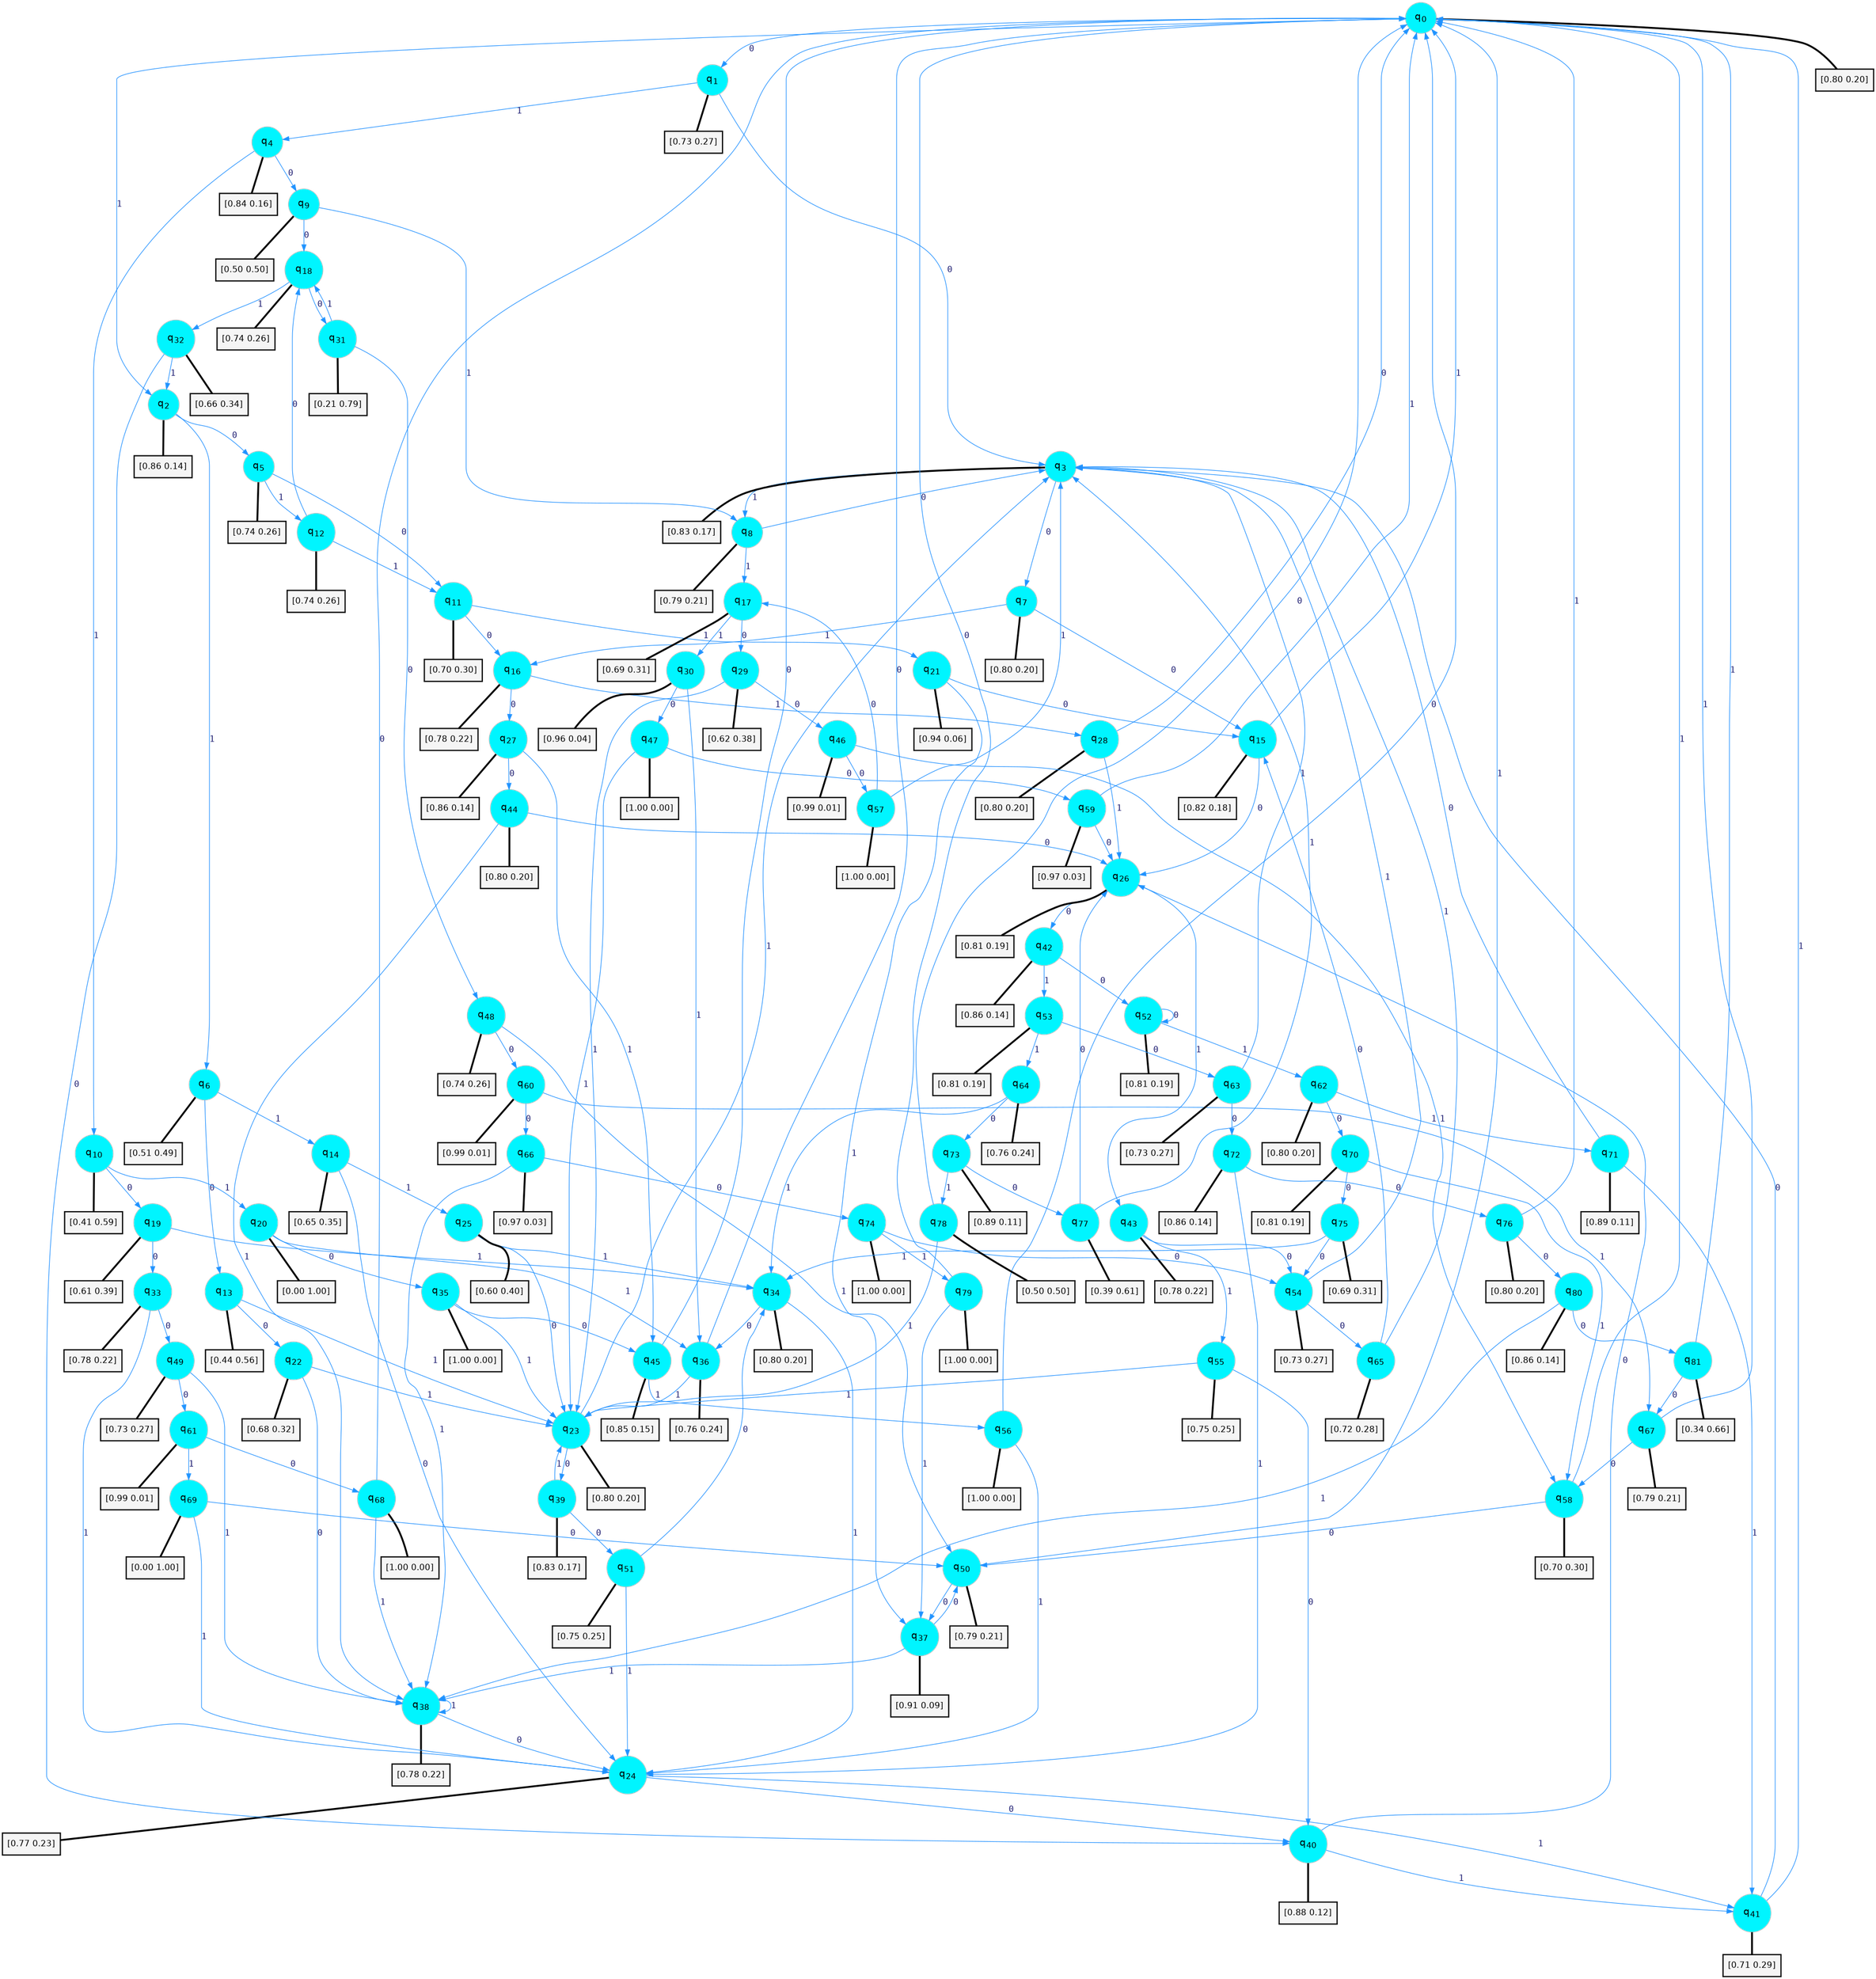 digraph G {
graph [
bgcolor=transparent, dpi=300, rankdir=TD, size="40,25"];
node [
color=gray, fillcolor=turquoise1, fontcolor=black, fontname=Helvetica, fontsize=16, fontweight=bold, shape=circle, style=filled];
edge [
arrowsize=1, color=dodgerblue1, fontcolor=midnightblue, fontname=courier, fontweight=bold, penwidth=1, style=solid, weight=20];
0[label=<q<SUB>0</SUB>>];
1[label=<q<SUB>1</SUB>>];
2[label=<q<SUB>2</SUB>>];
3[label=<q<SUB>3</SUB>>];
4[label=<q<SUB>4</SUB>>];
5[label=<q<SUB>5</SUB>>];
6[label=<q<SUB>6</SUB>>];
7[label=<q<SUB>7</SUB>>];
8[label=<q<SUB>8</SUB>>];
9[label=<q<SUB>9</SUB>>];
10[label=<q<SUB>10</SUB>>];
11[label=<q<SUB>11</SUB>>];
12[label=<q<SUB>12</SUB>>];
13[label=<q<SUB>13</SUB>>];
14[label=<q<SUB>14</SUB>>];
15[label=<q<SUB>15</SUB>>];
16[label=<q<SUB>16</SUB>>];
17[label=<q<SUB>17</SUB>>];
18[label=<q<SUB>18</SUB>>];
19[label=<q<SUB>19</SUB>>];
20[label=<q<SUB>20</SUB>>];
21[label=<q<SUB>21</SUB>>];
22[label=<q<SUB>22</SUB>>];
23[label=<q<SUB>23</SUB>>];
24[label=<q<SUB>24</SUB>>];
25[label=<q<SUB>25</SUB>>];
26[label=<q<SUB>26</SUB>>];
27[label=<q<SUB>27</SUB>>];
28[label=<q<SUB>28</SUB>>];
29[label=<q<SUB>29</SUB>>];
30[label=<q<SUB>30</SUB>>];
31[label=<q<SUB>31</SUB>>];
32[label=<q<SUB>32</SUB>>];
33[label=<q<SUB>33</SUB>>];
34[label=<q<SUB>34</SUB>>];
35[label=<q<SUB>35</SUB>>];
36[label=<q<SUB>36</SUB>>];
37[label=<q<SUB>37</SUB>>];
38[label=<q<SUB>38</SUB>>];
39[label=<q<SUB>39</SUB>>];
40[label=<q<SUB>40</SUB>>];
41[label=<q<SUB>41</SUB>>];
42[label=<q<SUB>42</SUB>>];
43[label=<q<SUB>43</SUB>>];
44[label=<q<SUB>44</SUB>>];
45[label=<q<SUB>45</SUB>>];
46[label=<q<SUB>46</SUB>>];
47[label=<q<SUB>47</SUB>>];
48[label=<q<SUB>48</SUB>>];
49[label=<q<SUB>49</SUB>>];
50[label=<q<SUB>50</SUB>>];
51[label=<q<SUB>51</SUB>>];
52[label=<q<SUB>52</SUB>>];
53[label=<q<SUB>53</SUB>>];
54[label=<q<SUB>54</SUB>>];
55[label=<q<SUB>55</SUB>>];
56[label=<q<SUB>56</SUB>>];
57[label=<q<SUB>57</SUB>>];
58[label=<q<SUB>58</SUB>>];
59[label=<q<SUB>59</SUB>>];
60[label=<q<SUB>60</SUB>>];
61[label=<q<SUB>61</SUB>>];
62[label=<q<SUB>62</SUB>>];
63[label=<q<SUB>63</SUB>>];
64[label=<q<SUB>64</SUB>>];
65[label=<q<SUB>65</SUB>>];
66[label=<q<SUB>66</SUB>>];
67[label=<q<SUB>67</SUB>>];
68[label=<q<SUB>68</SUB>>];
69[label=<q<SUB>69</SUB>>];
70[label=<q<SUB>70</SUB>>];
71[label=<q<SUB>71</SUB>>];
72[label=<q<SUB>72</SUB>>];
73[label=<q<SUB>73</SUB>>];
74[label=<q<SUB>74</SUB>>];
75[label=<q<SUB>75</SUB>>];
76[label=<q<SUB>76</SUB>>];
77[label=<q<SUB>77</SUB>>];
78[label=<q<SUB>78</SUB>>];
79[label=<q<SUB>79</SUB>>];
80[label=<q<SUB>80</SUB>>];
81[label=<q<SUB>81</SUB>>];
82[label="[0.80 0.20]", shape=box,fontcolor=black, fontname=Helvetica, fontsize=14, penwidth=2, fillcolor=whitesmoke,color=black];
83[label="[0.73 0.27]", shape=box,fontcolor=black, fontname=Helvetica, fontsize=14, penwidth=2, fillcolor=whitesmoke,color=black];
84[label="[0.86 0.14]", shape=box,fontcolor=black, fontname=Helvetica, fontsize=14, penwidth=2, fillcolor=whitesmoke,color=black];
85[label="[0.83 0.17]", shape=box,fontcolor=black, fontname=Helvetica, fontsize=14, penwidth=2, fillcolor=whitesmoke,color=black];
86[label="[0.84 0.16]", shape=box,fontcolor=black, fontname=Helvetica, fontsize=14, penwidth=2, fillcolor=whitesmoke,color=black];
87[label="[0.74 0.26]", shape=box,fontcolor=black, fontname=Helvetica, fontsize=14, penwidth=2, fillcolor=whitesmoke,color=black];
88[label="[0.51 0.49]", shape=box,fontcolor=black, fontname=Helvetica, fontsize=14, penwidth=2, fillcolor=whitesmoke,color=black];
89[label="[0.80 0.20]", shape=box,fontcolor=black, fontname=Helvetica, fontsize=14, penwidth=2, fillcolor=whitesmoke,color=black];
90[label="[0.79 0.21]", shape=box,fontcolor=black, fontname=Helvetica, fontsize=14, penwidth=2, fillcolor=whitesmoke,color=black];
91[label="[0.50 0.50]", shape=box,fontcolor=black, fontname=Helvetica, fontsize=14, penwidth=2, fillcolor=whitesmoke,color=black];
92[label="[0.41 0.59]", shape=box,fontcolor=black, fontname=Helvetica, fontsize=14, penwidth=2, fillcolor=whitesmoke,color=black];
93[label="[0.70 0.30]", shape=box,fontcolor=black, fontname=Helvetica, fontsize=14, penwidth=2, fillcolor=whitesmoke,color=black];
94[label="[0.74 0.26]", shape=box,fontcolor=black, fontname=Helvetica, fontsize=14, penwidth=2, fillcolor=whitesmoke,color=black];
95[label="[0.44 0.56]", shape=box,fontcolor=black, fontname=Helvetica, fontsize=14, penwidth=2, fillcolor=whitesmoke,color=black];
96[label="[0.65 0.35]", shape=box,fontcolor=black, fontname=Helvetica, fontsize=14, penwidth=2, fillcolor=whitesmoke,color=black];
97[label="[0.82 0.18]", shape=box,fontcolor=black, fontname=Helvetica, fontsize=14, penwidth=2, fillcolor=whitesmoke,color=black];
98[label="[0.78 0.22]", shape=box,fontcolor=black, fontname=Helvetica, fontsize=14, penwidth=2, fillcolor=whitesmoke,color=black];
99[label="[0.69 0.31]", shape=box,fontcolor=black, fontname=Helvetica, fontsize=14, penwidth=2, fillcolor=whitesmoke,color=black];
100[label="[0.74 0.26]", shape=box,fontcolor=black, fontname=Helvetica, fontsize=14, penwidth=2, fillcolor=whitesmoke,color=black];
101[label="[0.61 0.39]", shape=box,fontcolor=black, fontname=Helvetica, fontsize=14, penwidth=2, fillcolor=whitesmoke,color=black];
102[label="[0.00 1.00]", shape=box,fontcolor=black, fontname=Helvetica, fontsize=14, penwidth=2, fillcolor=whitesmoke,color=black];
103[label="[0.94 0.06]", shape=box,fontcolor=black, fontname=Helvetica, fontsize=14, penwidth=2, fillcolor=whitesmoke,color=black];
104[label="[0.68 0.32]", shape=box,fontcolor=black, fontname=Helvetica, fontsize=14, penwidth=2, fillcolor=whitesmoke,color=black];
105[label="[0.80 0.20]", shape=box,fontcolor=black, fontname=Helvetica, fontsize=14, penwidth=2, fillcolor=whitesmoke,color=black];
106[label="[0.77 0.23]", shape=box,fontcolor=black, fontname=Helvetica, fontsize=14, penwidth=2, fillcolor=whitesmoke,color=black];
107[label="[0.60 0.40]", shape=box,fontcolor=black, fontname=Helvetica, fontsize=14, penwidth=2, fillcolor=whitesmoke,color=black];
108[label="[0.81 0.19]", shape=box,fontcolor=black, fontname=Helvetica, fontsize=14, penwidth=2, fillcolor=whitesmoke,color=black];
109[label="[0.86 0.14]", shape=box,fontcolor=black, fontname=Helvetica, fontsize=14, penwidth=2, fillcolor=whitesmoke,color=black];
110[label="[0.80 0.20]", shape=box,fontcolor=black, fontname=Helvetica, fontsize=14, penwidth=2, fillcolor=whitesmoke,color=black];
111[label="[0.62 0.38]", shape=box,fontcolor=black, fontname=Helvetica, fontsize=14, penwidth=2, fillcolor=whitesmoke,color=black];
112[label="[0.96 0.04]", shape=box,fontcolor=black, fontname=Helvetica, fontsize=14, penwidth=2, fillcolor=whitesmoke,color=black];
113[label="[0.21 0.79]", shape=box,fontcolor=black, fontname=Helvetica, fontsize=14, penwidth=2, fillcolor=whitesmoke,color=black];
114[label="[0.66 0.34]", shape=box,fontcolor=black, fontname=Helvetica, fontsize=14, penwidth=2, fillcolor=whitesmoke,color=black];
115[label="[0.78 0.22]", shape=box,fontcolor=black, fontname=Helvetica, fontsize=14, penwidth=2, fillcolor=whitesmoke,color=black];
116[label="[0.80 0.20]", shape=box,fontcolor=black, fontname=Helvetica, fontsize=14, penwidth=2, fillcolor=whitesmoke,color=black];
117[label="[1.00 0.00]", shape=box,fontcolor=black, fontname=Helvetica, fontsize=14, penwidth=2, fillcolor=whitesmoke,color=black];
118[label="[0.76 0.24]", shape=box,fontcolor=black, fontname=Helvetica, fontsize=14, penwidth=2, fillcolor=whitesmoke,color=black];
119[label="[0.91 0.09]", shape=box,fontcolor=black, fontname=Helvetica, fontsize=14, penwidth=2, fillcolor=whitesmoke,color=black];
120[label="[0.78 0.22]", shape=box,fontcolor=black, fontname=Helvetica, fontsize=14, penwidth=2, fillcolor=whitesmoke,color=black];
121[label="[0.83 0.17]", shape=box,fontcolor=black, fontname=Helvetica, fontsize=14, penwidth=2, fillcolor=whitesmoke,color=black];
122[label="[0.88 0.12]", shape=box,fontcolor=black, fontname=Helvetica, fontsize=14, penwidth=2, fillcolor=whitesmoke,color=black];
123[label="[0.71 0.29]", shape=box,fontcolor=black, fontname=Helvetica, fontsize=14, penwidth=2, fillcolor=whitesmoke,color=black];
124[label="[0.86 0.14]", shape=box,fontcolor=black, fontname=Helvetica, fontsize=14, penwidth=2, fillcolor=whitesmoke,color=black];
125[label="[0.78 0.22]", shape=box,fontcolor=black, fontname=Helvetica, fontsize=14, penwidth=2, fillcolor=whitesmoke,color=black];
126[label="[0.80 0.20]", shape=box,fontcolor=black, fontname=Helvetica, fontsize=14, penwidth=2, fillcolor=whitesmoke,color=black];
127[label="[0.85 0.15]", shape=box,fontcolor=black, fontname=Helvetica, fontsize=14, penwidth=2, fillcolor=whitesmoke,color=black];
128[label="[0.99 0.01]", shape=box,fontcolor=black, fontname=Helvetica, fontsize=14, penwidth=2, fillcolor=whitesmoke,color=black];
129[label="[1.00 0.00]", shape=box,fontcolor=black, fontname=Helvetica, fontsize=14, penwidth=2, fillcolor=whitesmoke,color=black];
130[label="[0.74 0.26]", shape=box,fontcolor=black, fontname=Helvetica, fontsize=14, penwidth=2, fillcolor=whitesmoke,color=black];
131[label="[0.73 0.27]", shape=box,fontcolor=black, fontname=Helvetica, fontsize=14, penwidth=2, fillcolor=whitesmoke,color=black];
132[label="[0.79 0.21]", shape=box,fontcolor=black, fontname=Helvetica, fontsize=14, penwidth=2, fillcolor=whitesmoke,color=black];
133[label="[0.75 0.25]", shape=box,fontcolor=black, fontname=Helvetica, fontsize=14, penwidth=2, fillcolor=whitesmoke,color=black];
134[label="[0.81 0.19]", shape=box,fontcolor=black, fontname=Helvetica, fontsize=14, penwidth=2, fillcolor=whitesmoke,color=black];
135[label="[0.81 0.19]", shape=box,fontcolor=black, fontname=Helvetica, fontsize=14, penwidth=2, fillcolor=whitesmoke,color=black];
136[label="[0.73 0.27]", shape=box,fontcolor=black, fontname=Helvetica, fontsize=14, penwidth=2, fillcolor=whitesmoke,color=black];
137[label="[0.75 0.25]", shape=box,fontcolor=black, fontname=Helvetica, fontsize=14, penwidth=2, fillcolor=whitesmoke,color=black];
138[label="[1.00 0.00]", shape=box,fontcolor=black, fontname=Helvetica, fontsize=14, penwidth=2, fillcolor=whitesmoke,color=black];
139[label="[1.00 0.00]", shape=box,fontcolor=black, fontname=Helvetica, fontsize=14, penwidth=2, fillcolor=whitesmoke,color=black];
140[label="[0.70 0.30]", shape=box,fontcolor=black, fontname=Helvetica, fontsize=14, penwidth=2, fillcolor=whitesmoke,color=black];
141[label="[0.97 0.03]", shape=box,fontcolor=black, fontname=Helvetica, fontsize=14, penwidth=2, fillcolor=whitesmoke,color=black];
142[label="[0.99 0.01]", shape=box,fontcolor=black, fontname=Helvetica, fontsize=14, penwidth=2, fillcolor=whitesmoke,color=black];
143[label="[0.99 0.01]", shape=box,fontcolor=black, fontname=Helvetica, fontsize=14, penwidth=2, fillcolor=whitesmoke,color=black];
144[label="[0.80 0.20]", shape=box,fontcolor=black, fontname=Helvetica, fontsize=14, penwidth=2, fillcolor=whitesmoke,color=black];
145[label="[0.73 0.27]", shape=box,fontcolor=black, fontname=Helvetica, fontsize=14, penwidth=2, fillcolor=whitesmoke,color=black];
146[label="[0.76 0.24]", shape=box,fontcolor=black, fontname=Helvetica, fontsize=14, penwidth=2, fillcolor=whitesmoke,color=black];
147[label="[0.72 0.28]", shape=box,fontcolor=black, fontname=Helvetica, fontsize=14, penwidth=2, fillcolor=whitesmoke,color=black];
148[label="[0.97 0.03]", shape=box,fontcolor=black, fontname=Helvetica, fontsize=14, penwidth=2, fillcolor=whitesmoke,color=black];
149[label="[0.79 0.21]", shape=box,fontcolor=black, fontname=Helvetica, fontsize=14, penwidth=2, fillcolor=whitesmoke,color=black];
150[label="[1.00 0.00]", shape=box,fontcolor=black, fontname=Helvetica, fontsize=14, penwidth=2, fillcolor=whitesmoke,color=black];
151[label="[0.00 1.00]", shape=box,fontcolor=black, fontname=Helvetica, fontsize=14, penwidth=2, fillcolor=whitesmoke,color=black];
152[label="[0.81 0.19]", shape=box,fontcolor=black, fontname=Helvetica, fontsize=14, penwidth=2, fillcolor=whitesmoke,color=black];
153[label="[0.89 0.11]", shape=box,fontcolor=black, fontname=Helvetica, fontsize=14, penwidth=2, fillcolor=whitesmoke,color=black];
154[label="[0.86 0.14]", shape=box,fontcolor=black, fontname=Helvetica, fontsize=14, penwidth=2, fillcolor=whitesmoke,color=black];
155[label="[0.89 0.11]", shape=box,fontcolor=black, fontname=Helvetica, fontsize=14, penwidth=2, fillcolor=whitesmoke,color=black];
156[label="[1.00 0.00]", shape=box,fontcolor=black, fontname=Helvetica, fontsize=14, penwidth=2, fillcolor=whitesmoke,color=black];
157[label="[0.69 0.31]", shape=box,fontcolor=black, fontname=Helvetica, fontsize=14, penwidth=2, fillcolor=whitesmoke,color=black];
158[label="[0.80 0.20]", shape=box,fontcolor=black, fontname=Helvetica, fontsize=14, penwidth=2, fillcolor=whitesmoke,color=black];
159[label="[0.39 0.61]", shape=box,fontcolor=black, fontname=Helvetica, fontsize=14, penwidth=2, fillcolor=whitesmoke,color=black];
160[label="[0.50 0.50]", shape=box,fontcolor=black, fontname=Helvetica, fontsize=14, penwidth=2, fillcolor=whitesmoke,color=black];
161[label="[1.00 0.00]", shape=box,fontcolor=black, fontname=Helvetica, fontsize=14, penwidth=2, fillcolor=whitesmoke,color=black];
162[label="[0.86 0.14]", shape=box,fontcolor=black, fontname=Helvetica, fontsize=14, penwidth=2, fillcolor=whitesmoke,color=black];
163[label="[0.34 0.66]", shape=box,fontcolor=black, fontname=Helvetica, fontsize=14, penwidth=2, fillcolor=whitesmoke,color=black];
0->1 [label=0];
0->2 [label=1];
0->82 [arrowhead=none, penwidth=3,color=black];
1->3 [label=0];
1->4 [label=1];
1->83 [arrowhead=none, penwidth=3,color=black];
2->5 [label=0];
2->6 [label=1];
2->84 [arrowhead=none, penwidth=3,color=black];
3->7 [label=0];
3->8 [label=1];
3->85 [arrowhead=none, penwidth=3,color=black];
4->9 [label=0];
4->10 [label=1];
4->86 [arrowhead=none, penwidth=3,color=black];
5->11 [label=0];
5->12 [label=1];
5->87 [arrowhead=none, penwidth=3,color=black];
6->13 [label=0];
6->14 [label=1];
6->88 [arrowhead=none, penwidth=3,color=black];
7->15 [label=0];
7->16 [label=1];
7->89 [arrowhead=none, penwidth=3,color=black];
8->3 [label=0];
8->17 [label=1];
8->90 [arrowhead=none, penwidth=3,color=black];
9->18 [label=0];
9->8 [label=1];
9->91 [arrowhead=none, penwidth=3,color=black];
10->19 [label=0];
10->20 [label=1];
10->92 [arrowhead=none, penwidth=3,color=black];
11->16 [label=0];
11->21 [label=1];
11->93 [arrowhead=none, penwidth=3,color=black];
12->18 [label=0];
12->11 [label=1];
12->94 [arrowhead=none, penwidth=3,color=black];
13->22 [label=0];
13->23 [label=1];
13->95 [arrowhead=none, penwidth=3,color=black];
14->24 [label=0];
14->25 [label=1];
14->96 [arrowhead=none, penwidth=3,color=black];
15->26 [label=0];
15->0 [label=1];
15->97 [arrowhead=none, penwidth=3,color=black];
16->27 [label=0];
16->28 [label=1];
16->98 [arrowhead=none, penwidth=3,color=black];
17->29 [label=0];
17->30 [label=1];
17->99 [arrowhead=none, penwidth=3,color=black];
18->31 [label=0];
18->32 [label=1];
18->100 [arrowhead=none, penwidth=3,color=black];
19->33 [label=0];
19->34 [label=1];
19->101 [arrowhead=none, penwidth=3,color=black];
20->35 [label=0];
20->36 [label=1];
20->102 [arrowhead=none, penwidth=3,color=black];
21->15 [label=0];
21->37 [label=1];
21->103 [arrowhead=none, penwidth=3,color=black];
22->38 [label=0];
22->23 [label=1];
22->104 [arrowhead=none, penwidth=3,color=black];
23->39 [label=0];
23->3 [label=1];
23->105 [arrowhead=none, penwidth=3,color=black];
24->40 [label=0];
24->41 [label=1];
24->106 [arrowhead=none, penwidth=3,color=black];
25->23 [label=0];
25->34 [label=1];
25->107 [arrowhead=none, penwidth=3,color=black];
26->42 [label=0];
26->43 [label=1];
26->108 [arrowhead=none, penwidth=3,color=black];
27->44 [label=0];
27->45 [label=1];
27->109 [arrowhead=none, penwidth=3,color=black];
28->0 [label=0];
28->26 [label=1];
28->110 [arrowhead=none, penwidth=3,color=black];
29->46 [label=0];
29->23 [label=1];
29->111 [arrowhead=none, penwidth=3,color=black];
30->47 [label=0];
30->36 [label=1];
30->112 [arrowhead=none, penwidth=3,color=black];
31->48 [label=0];
31->18 [label=1];
31->113 [arrowhead=none, penwidth=3,color=black];
32->40 [label=0];
32->2 [label=1];
32->114 [arrowhead=none, penwidth=3,color=black];
33->49 [label=0];
33->24 [label=1];
33->115 [arrowhead=none, penwidth=3,color=black];
34->36 [label=0];
34->24 [label=1];
34->116 [arrowhead=none, penwidth=3,color=black];
35->45 [label=0];
35->23 [label=1];
35->117 [arrowhead=none, penwidth=3,color=black];
36->0 [label=0];
36->23 [label=1];
36->118 [arrowhead=none, penwidth=3,color=black];
37->50 [label=0];
37->38 [label=1];
37->119 [arrowhead=none, penwidth=3,color=black];
38->24 [label=0];
38->38 [label=1];
38->120 [arrowhead=none, penwidth=3,color=black];
39->51 [label=0];
39->23 [label=1];
39->121 [arrowhead=none, penwidth=3,color=black];
40->26 [label=0];
40->41 [label=1];
40->122 [arrowhead=none, penwidth=3,color=black];
41->3 [label=0];
41->0 [label=1];
41->123 [arrowhead=none, penwidth=3,color=black];
42->52 [label=0];
42->53 [label=1];
42->124 [arrowhead=none, penwidth=3,color=black];
43->54 [label=0];
43->55 [label=1];
43->125 [arrowhead=none, penwidth=3,color=black];
44->26 [label=0];
44->38 [label=1];
44->126 [arrowhead=none, penwidth=3,color=black];
45->0 [label=0];
45->56 [label=1];
45->127 [arrowhead=none, penwidth=3,color=black];
46->57 [label=0];
46->58 [label=1];
46->128 [arrowhead=none, penwidth=3,color=black];
47->59 [label=0];
47->23 [label=1];
47->129 [arrowhead=none, penwidth=3,color=black];
48->60 [label=0];
48->50 [label=1];
48->130 [arrowhead=none, penwidth=3,color=black];
49->61 [label=0];
49->38 [label=1];
49->131 [arrowhead=none, penwidth=3,color=black];
50->37 [label=0];
50->0 [label=1];
50->132 [arrowhead=none, penwidth=3,color=black];
51->34 [label=0];
51->24 [label=1];
51->133 [arrowhead=none, penwidth=3,color=black];
52->52 [label=0];
52->62 [label=1];
52->134 [arrowhead=none, penwidth=3,color=black];
53->63 [label=0];
53->64 [label=1];
53->135 [arrowhead=none, penwidth=3,color=black];
54->65 [label=0];
54->3 [label=1];
54->136 [arrowhead=none, penwidth=3,color=black];
55->40 [label=0];
55->23 [label=1];
55->137 [arrowhead=none, penwidth=3,color=black];
56->0 [label=0];
56->24 [label=1];
56->138 [arrowhead=none, penwidth=3,color=black];
57->17 [label=0];
57->3 [label=1];
57->139 [arrowhead=none, penwidth=3,color=black];
58->50 [label=0];
58->0 [label=1];
58->140 [arrowhead=none, penwidth=3,color=black];
59->26 [label=0];
59->0 [label=1];
59->141 [arrowhead=none, penwidth=3,color=black];
60->66 [label=0];
60->67 [label=1];
60->142 [arrowhead=none, penwidth=3,color=black];
61->68 [label=0];
61->69 [label=1];
61->143 [arrowhead=none, penwidth=3,color=black];
62->70 [label=0];
62->71 [label=1];
62->144 [arrowhead=none, penwidth=3,color=black];
63->72 [label=0];
63->3 [label=1];
63->145 [arrowhead=none, penwidth=3,color=black];
64->73 [label=0];
64->34 [label=1];
64->146 [arrowhead=none, penwidth=3,color=black];
65->15 [label=0];
65->3 [label=1];
65->147 [arrowhead=none, penwidth=3,color=black];
66->74 [label=0];
66->38 [label=1];
66->148 [arrowhead=none, penwidth=3,color=black];
67->58 [label=0];
67->0 [label=1];
67->149 [arrowhead=none, penwidth=3,color=black];
68->0 [label=0];
68->38 [label=1];
68->150 [arrowhead=none, penwidth=3,color=black];
69->50 [label=0];
69->24 [label=1];
69->151 [arrowhead=none, penwidth=3,color=black];
70->75 [label=0];
70->58 [label=1];
70->152 [arrowhead=none, penwidth=3,color=black];
71->3 [label=0];
71->41 [label=1];
71->153 [arrowhead=none, penwidth=3,color=black];
72->76 [label=0];
72->24 [label=1];
72->154 [arrowhead=none, penwidth=3,color=black];
73->77 [label=0];
73->78 [label=1];
73->155 [arrowhead=none, penwidth=3,color=black];
74->54 [label=0];
74->79 [label=1];
74->156 [arrowhead=none, penwidth=3,color=black];
75->54 [label=0];
75->34 [label=1];
75->157 [arrowhead=none, penwidth=3,color=black];
76->80 [label=0];
76->0 [label=1];
76->158 [arrowhead=none, penwidth=3,color=black];
77->26 [label=0];
77->3 [label=1];
77->159 [arrowhead=none, penwidth=3,color=black];
78->0 [label=0];
78->23 [label=1];
78->160 [arrowhead=none, penwidth=3,color=black];
79->0 [label=0];
79->37 [label=1];
79->161 [arrowhead=none, penwidth=3,color=black];
80->81 [label=0];
80->38 [label=1];
80->162 [arrowhead=none, penwidth=3,color=black];
81->67 [label=0];
81->0 [label=1];
81->163 [arrowhead=none, penwidth=3,color=black];
}
